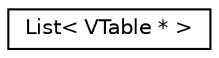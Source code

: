 digraph "Graphical Class Hierarchy"
{
 // LATEX_PDF_SIZE
  edge [fontname="Helvetica",fontsize="10",labelfontname="Helvetica",labelfontsize="10"];
  node [fontname="Helvetica",fontsize="10",shape=record];
  rankdir="LR";
  Node0 [label="List\< VTable * \>",height=0.2,width=0.4,color="black", fillcolor="white", style="filled",URL="$classList.html",tooltip=" "];
}
